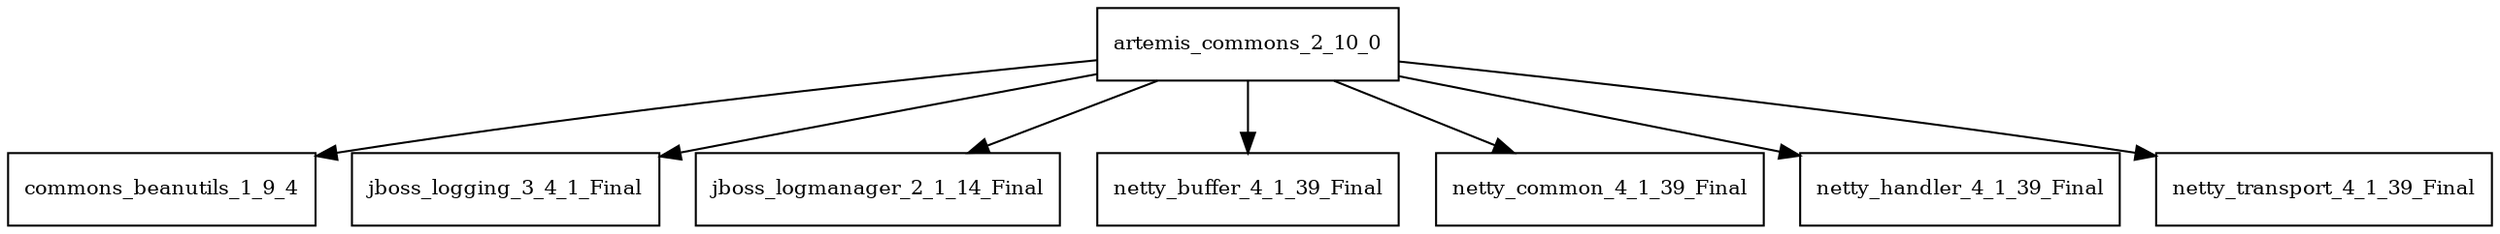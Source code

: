 digraph artemis_commons_2_10_0_dependencies {
  node [shape = box, fontsize=10.0];
  artemis_commons_2_10_0 -> commons_beanutils_1_9_4;
  artemis_commons_2_10_0 -> jboss_logging_3_4_1_Final;
  artemis_commons_2_10_0 -> jboss_logmanager_2_1_14_Final;
  artemis_commons_2_10_0 -> netty_buffer_4_1_39_Final;
  artemis_commons_2_10_0 -> netty_common_4_1_39_Final;
  artemis_commons_2_10_0 -> netty_handler_4_1_39_Final;
  artemis_commons_2_10_0 -> netty_transport_4_1_39_Final;
}
